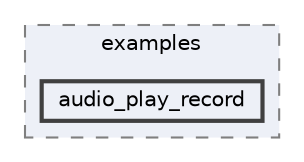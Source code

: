 digraph "Arduino/GetStartedWithMachineLearningOnArduino/tflite-micro-arduino-examples-main/src/peripherals/examples/audio_play_record"
{
 // LATEX_PDF_SIZE
  bgcolor="transparent";
  edge [fontname=Helvetica,fontsize=10,labelfontname=Helvetica,labelfontsize=10];
  node [fontname=Helvetica,fontsize=10,shape=box,height=0.2,width=0.4];
  compound=true
  subgraph clusterdir_d6f2adf7be8b431b65b63654e8490ee1 {
    graph [ bgcolor="#edf0f7", pencolor="grey50", label="examples", fontname=Helvetica,fontsize=10 style="filled,dashed", URL="dir_d6f2adf7be8b431b65b63654e8490ee1.html",tooltip=""]
  dir_426d6bb1bf98d4c0767ffe940da61bd2 [label="audio_play_record", fillcolor="#edf0f7", color="grey25", style="filled,bold", URL="dir_426d6bb1bf98d4c0767ffe940da61bd2.html",tooltip=""];
  }
}
